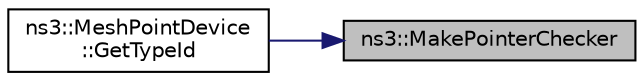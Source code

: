 digraph "ns3::MakePointerChecker"
{
 // LATEX_PDF_SIZE
  edge [fontname="Helvetica",fontsize="10",labelfontname="Helvetica",labelfontsize="10"];
  node [fontname="Helvetica",fontsize="10",shape=record];
  rankdir="RL";
  Node1 [label="ns3::MakePointerChecker",height=0.2,width=0.4,color="black", fillcolor="grey75", style="filled", fontcolor="black",tooltip="Create a PointerChecker for a type."];
  Node1 -> Node2 [dir="back",color="midnightblue",fontsize="10",style="solid",fontname="Helvetica"];
  Node2 [label="ns3::MeshPointDevice\l::GetTypeId",height=0.2,width=0.4,color="black", fillcolor="white", style="filled",URL="$classns3_1_1_mesh_point_device.html#a9705d0ab147e330bb3eeafdfd844f65b",tooltip="Get the type ID."];
}
